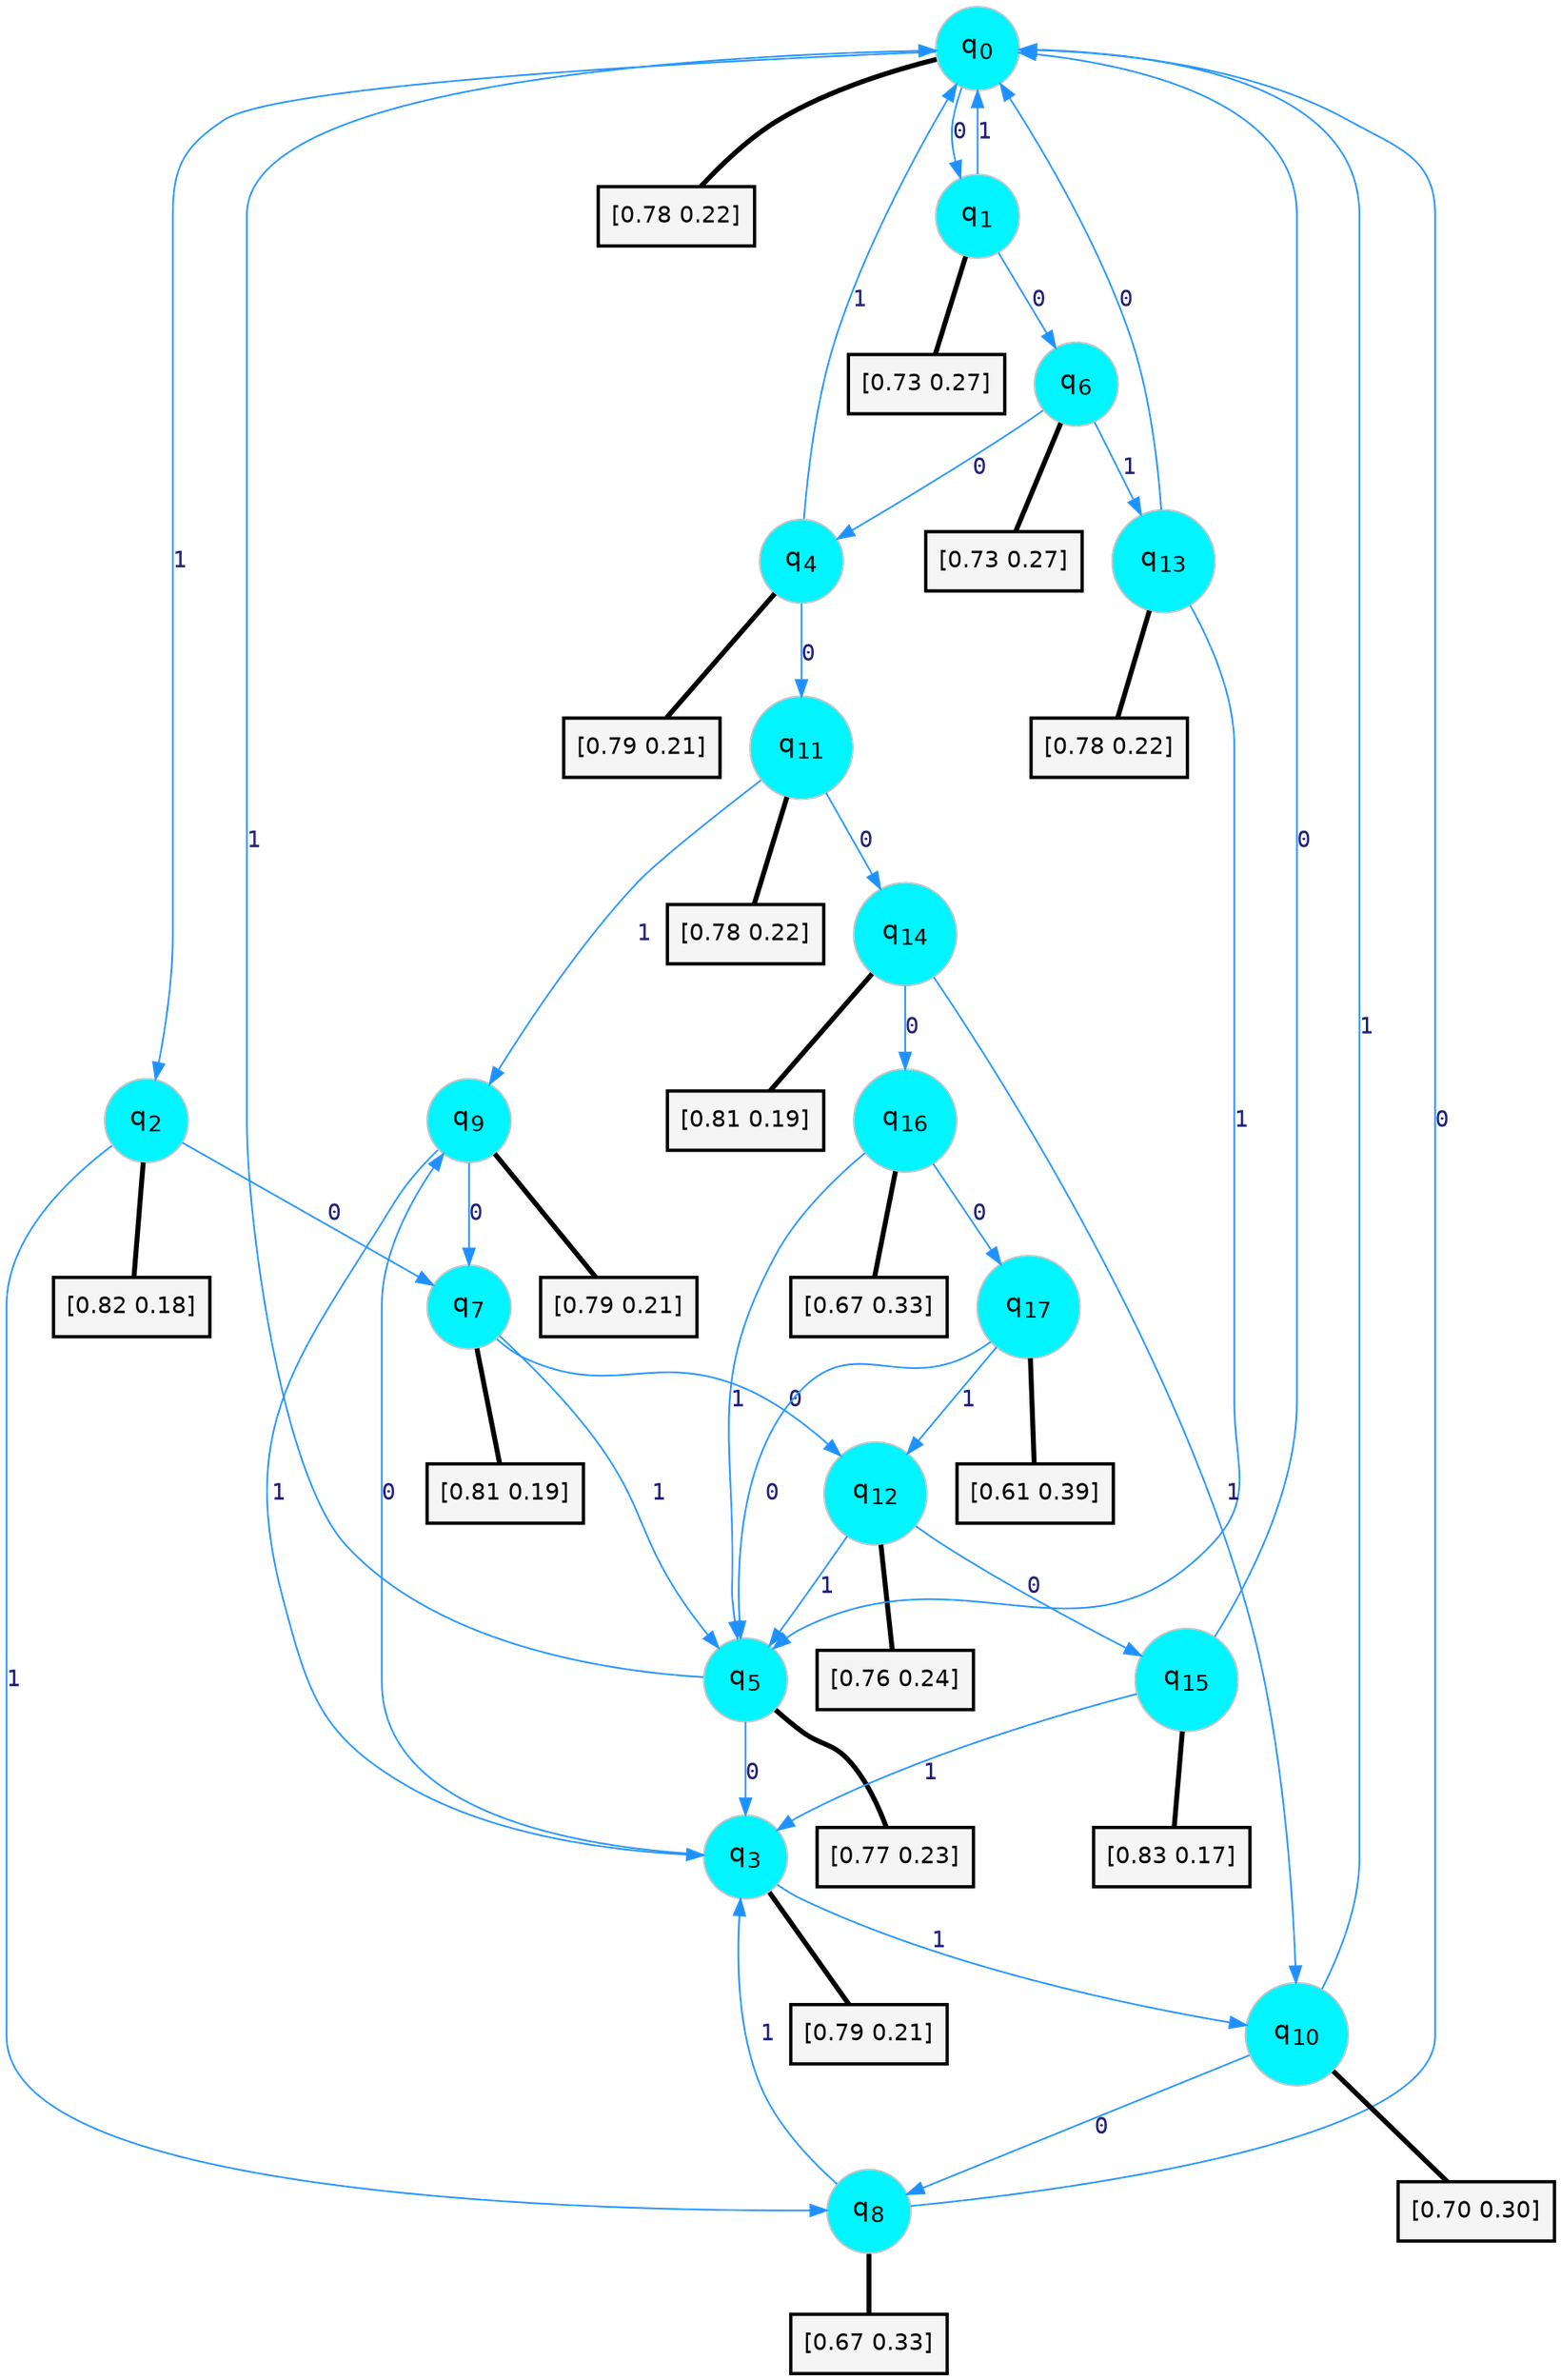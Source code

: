 digraph G {
graph [
bgcolor=transparent, dpi=300, rankdir=TD, size="40,25"];
node [
color=gray, fillcolor=turquoise1, fontcolor=black, fontname=Helvetica, fontsize=16, fontweight=bold, shape=circle, style=filled];
edge [
arrowsize=1, color=dodgerblue1, fontcolor=midnightblue, fontname=courier, fontweight=bold, penwidth=1, style=solid, weight=20];
0[label=<q<SUB>0</SUB>>];
1[label=<q<SUB>1</SUB>>];
2[label=<q<SUB>2</SUB>>];
3[label=<q<SUB>3</SUB>>];
4[label=<q<SUB>4</SUB>>];
5[label=<q<SUB>5</SUB>>];
6[label=<q<SUB>6</SUB>>];
7[label=<q<SUB>7</SUB>>];
8[label=<q<SUB>8</SUB>>];
9[label=<q<SUB>9</SUB>>];
10[label=<q<SUB>10</SUB>>];
11[label=<q<SUB>11</SUB>>];
12[label=<q<SUB>12</SUB>>];
13[label=<q<SUB>13</SUB>>];
14[label=<q<SUB>14</SUB>>];
15[label=<q<SUB>15</SUB>>];
16[label=<q<SUB>16</SUB>>];
17[label=<q<SUB>17</SUB>>];
18[label="[0.78 0.22]", shape=box,fontcolor=black, fontname=Helvetica, fontsize=14, penwidth=2, fillcolor=whitesmoke,color=black];
19[label="[0.73 0.27]", shape=box,fontcolor=black, fontname=Helvetica, fontsize=14, penwidth=2, fillcolor=whitesmoke,color=black];
20[label="[0.82 0.18]", shape=box,fontcolor=black, fontname=Helvetica, fontsize=14, penwidth=2, fillcolor=whitesmoke,color=black];
21[label="[0.79 0.21]", shape=box,fontcolor=black, fontname=Helvetica, fontsize=14, penwidth=2, fillcolor=whitesmoke,color=black];
22[label="[0.79 0.21]", shape=box,fontcolor=black, fontname=Helvetica, fontsize=14, penwidth=2, fillcolor=whitesmoke,color=black];
23[label="[0.77 0.23]", shape=box,fontcolor=black, fontname=Helvetica, fontsize=14, penwidth=2, fillcolor=whitesmoke,color=black];
24[label="[0.73 0.27]", shape=box,fontcolor=black, fontname=Helvetica, fontsize=14, penwidth=2, fillcolor=whitesmoke,color=black];
25[label="[0.81 0.19]", shape=box,fontcolor=black, fontname=Helvetica, fontsize=14, penwidth=2, fillcolor=whitesmoke,color=black];
26[label="[0.67 0.33]", shape=box,fontcolor=black, fontname=Helvetica, fontsize=14, penwidth=2, fillcolor=whitesmoke,color=black];
27[label="[0.79 0.21]", shape=box,fontcolor=black, fontname=Helvetica, fontsize=14, penwidth=2, fillcolor=whitesmoke,color=black];
28[label="[0.70 0.30]", shape=box,fontcolor=black, fontname=Helvetica, fontsize=14, penwidth=2, fillcolor=whitesmoke,color=black];
29[label="[0.78 0.22]", shape=box,fontcolor=black, fontname=Helvetica, fontsize=14, penwidth=2, fillcolor=whitesmoke,color=black];
30[label="[0.76 0.24]", shape=box,fontcolor=black, fontname=Helvetica, fontsize=14, penwidth=2, fillcolor=whitesmoke,color=black];
31[label="[0.78 0.22]", shape=box,fontcolor=black, fontname=Helvetica, fontsize=14, penwidth=2, fillcolor=whitesmoke,color=black];
32[label="[0.81 0.19]", shape=box,fontcolor=black, fontname=Helvetica, fontsize=14, penwidth=2, fillcolor=whitesmoke,color=black];
33[label="[0.83 0.17]", shape=box,fontcolor=black, fontname=Helvetica, fontsize=14, penwidth=2, fillcolor=whitesmoke,color=black];
34[label="[0.67 0.33]", shape=box,fontcolor=black, fontname=Helvetica, fontsize=14, penwidth=2, fillcolor=whitesmoke,color=black];
35[label="[0.61 0.39]", shape=box,fontcolor=black, fontname=Helvetica, fontsize=14, penwidth=2, fillcolor=whitesmoke,color=black];
0->1 [label=0];
0->2 [label=1];
0->18 [arrowhead=none, penwidth=3,color=black];
1->6 [label=0];
1->0 [label=1];
1->19 [arrowhead=none, penwidth=3,color=black];
2->7 [label=0];
2->8 [label=1];
2->20 [arrowhead=none, penwidth=3,color=black];
3->9 [label=0];
3->10 [label=1];
3->21 [arrowhead=none, penwidth=3,color=black];
4->11 [label=0];
4->0 [label=1];
4->22 [arrowhead=none, penwidth=3,color=black];
5->3 [label=0];
5->0 [label=1];
5->23 [arrowhead=none, penwidth=3,color=black];
6->4 [label=0];
6->13 [label=1];
6->24 [arrowhead=none, penwidth=3,color=black];
7->12 [label=0];
7->5 [label=1];
7->25 [arrowhead=none, penwidth=3,color=black];
8->0 [label=0];
8->3 [label=1];
8->26 [arrowhead=none, penwidth=3,color=black];
9->7 [label=0];
9->3 [label=1];
9->27 [arrowhead=none, penwidth=3,color=black];
10->8 [label=0];
10->0 [label=1];
10->28 [arrowhead=none, penwidth=3,color=black];
11->14 [label=0];
11->9 [label=1];
11->29 [arrowhead=none, penwidth=3,color=black];
12->15 [label=0];
12->5 [label=1];
12->30 [arrowhead=none, penwidth=3,color=black];
13->0 [label=0];
13->5 [label=1];
13->31 [arrowhead=none, penwidth=3,color=black];
14->16 [label=0];
14->10 [label=1];
14->32 [arrowhead=none, penwidth=3,color=black];
15->0 [label=0];
15->3 [label=1];
15->33 [arrowhead=none, penwidth=3,color=black];
16->17 [label=0];
16->5 [label=1];
16->34 [arrowhead=none, penwidth=3,color=black];
17->5 [label=0];
17->12 [label=1];
17->35 [arrowhead=none, penwidth=3,color=black];
}
